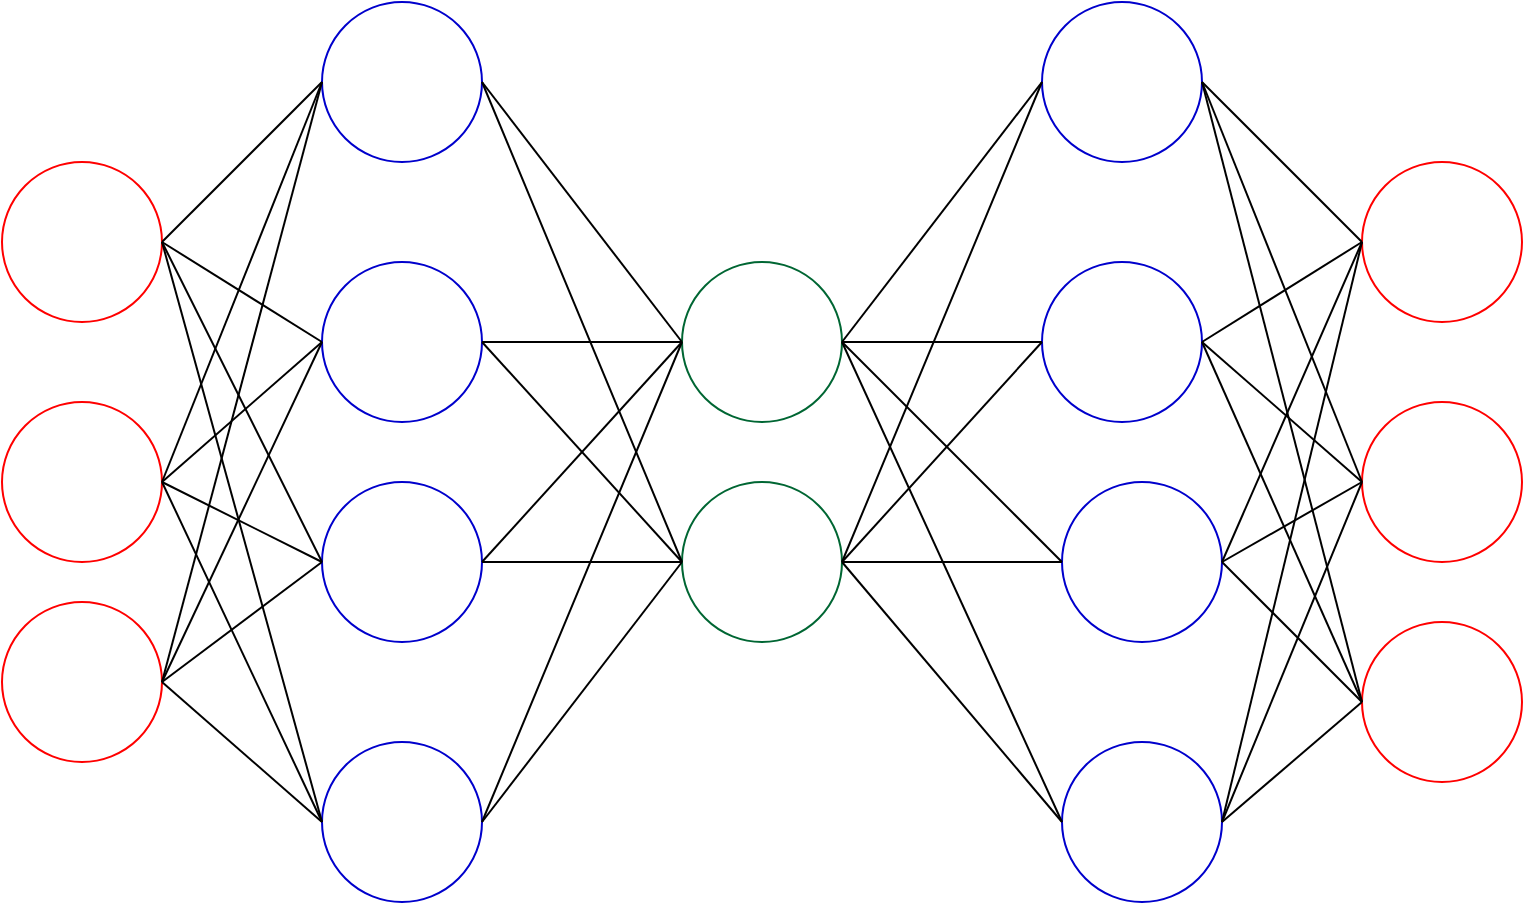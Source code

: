 <mxfile version="13.8.3" type="github">
  <diagram id="bF7WofOZELHusc3p6kdP" name="Page-1">
    <mxGraphModel dx="1122" dy="762" grid="1" gridSize="10" guides="1" tooltips="1" connect="1" arrows="1" fold="1" page="1" pageScale="1" pageWidth="827" pageHeight="1169" math="0" shadow="0">
      <root>
        <mxCell id="0" />
        <mxCell id="1" parent="0" />
        <mxCell id="8RDtpiy4XNeRuSiZVMDt-1" value="" style="ellipse;whiteSpace=wrap;html=1;aspect=fixed;strokeColor=#FF0000;" vertex="1" parent="1">
          <mxGeometry x="120" y="240" width="80" height="80" as="geometry" />
        </mxCell>
        <mxCell id="8RDtpiy4XNeRuSiZVMDt-4" value="" style="ellipse;whiteSpace=wrap;html=1;aspect=fixed;strokeColor=#0000CC;" vertex="1" parent="1">
          <mxGeometry x="280" y="160" width="80" height="80" as="geometry" />
        </mxCell>
        <mxCell id="8RDtpiy4XNeRuSiZVMDt-9" value="" style="ellipse;whiteSpace=wrap;html=1;aspect=fixed;strokeColor=#006633;" vertex="1" parent="1">
          <mxGeometry x="460" y="290" width="80" height="80" as="geometry" />
        </mxCell>
        <mxCell id="8RDtpiy4XNeRuSiZVMDt-18" value="" style="ellipse;whiteSpace=wrap;html=1;aspect=fixed;strokeColor=#FF0000;" vertex="1" parent="1">
          <mxGeometry x="120" y="360" width="80" height="80" as="geometry" />
        </mxCell>
        <mxCell id="8RDtpiy4XNeRuSiZVMDt-19" value="" style="ellipse;whiteSpace=wrap;html=1;aspect=fixed;strokeColor=#FF0000;" vertex="1" parent="1">
          <mxGeometry x="120" y="460" width="80" height="80" as="geometry" />
        </mxCell>
        <mxCell id="8RDtpiy4XNeRuSiZVMDt-20" value="" style="ellipse;whiteSpace=wrap;html=1;aspect=fixed;strokeColor=#0000CC;" vertex="1" parent="1">
          <mxGeometry x="280" y="290" width="80" height="80" as="geometry" />
        </mxCell>
        <mxCell id="8RDtpiy4XNeRuSiZVMDt-21" value="" style="ellipse;whiteSpace=wrap;html=1;aspect=fixed;strokeColor=#0000CC;" vertex="1" parent="1">
          <mxGeometry x="280" y="400" width="80" height="80" as="geometry" />
        </mxCell>
        <mxCell id="8RDtpiy4XNeRuSiZVMDt-22" value="" style="ellipse;whiteSpace=wrap;html=1;aspect=fixed;strokeColor=#0000CC;" vertex="1" parent="1">
          <mxGeometry x="280" y="530" width="80" height="80" as="geometry" />
        </mxCell>
        <mxCell id="8RDtpiy4XNeRuSiZVMDt-23" value="" style="ellipse;whiteSpace=wrap;html=1;aspect=fixed;strokeColor=#006633;" vertex="1" parent="1">
          <mxGeometry x="460" y="400" width="80" height="80" as="geometry" />
        </mxCell>
        <mxCell id="8RDtpiy4XNeRuSiZVMDt-35" value="" style="endArrow=none;html=1;entryX=0;entryY=0.5;entryDx=0;entryDy=0;exitX=1;exitY=0.5;exitDx=0;exitDy=0;" edge="1" parent="1" source="8RDtpiy4XNeRuSiZVMDt-1" target="8RDtpiy4XNeRuSiZVMDt-4">
          <mxGeometry width="50" height="50" relative="1" as="geometry">
            <mxPoint x="160" y="290" as="sourcePoint" />
            <mxPoint x="210" y="240" as="targetPoint" />
          </mxGeometry>
        </mxCell>
        <mxCell id="8RDtpiy4XNeRuSiZVMDt-36" value="" style="endArrow=none;html=1;exitX=0;exitY=0.5;exitDx=0;exitDy=0;entryX=1;entryY=0.5;entryDx=0;entryDy=0;" edge="1" parent="1" source="8RDtpiy4XNeRuSiZVMDt-20" target="8RDtpiy4XNeRuSiZVMDt-1">
          <mxGeometry width="50" height="50" relative="1" as="geometry">
            <mxPoint x="110" y="330" as="sourcePoint" />
            <mxPoint x="210" y="300" as="targetPoint" />
          </mxGeometry>
        </mxCell>
        <mxCell id="8RDtpiy4XNeRuSiZVMDt-37" value="" style="endArrow=none;html=1;exitX=0;exitY=0.5;exitDx=0;exitDy=0;entryX=1;entryY=0.5;entryDx=0;entryDy=0;" edge="1" parent="1" source="8RDtpiy4XNeRuSiZVMDt-21" target="8RDtpiy4XNeRuSiZVMDt-1">
          <mxGeometry width="50" height="50" relative="1" as="geometry">
            <mxPoint x="290" y="370" as="sourcePoint" />
            <mxPoint x="170" y="290" as="targetPoint" />
          </mxGeometry>
        </mxCell>
        <mxCell id="8RDtpiy4XNeRuSiZVMDt-38" value="" style="endArrow=none;html=1;exitX=0;exitY=0.5;exitDx=0;exitDy=0;entryX=1;entryY=0.5;entryDx=0;entryDy=0;" edge="1" parent="1" source="8RDtpiy4XNeRuSiZVMDt-22" target="8RDtpiy4XNeRuSiZVMDt-1">
          <mxGeometry width="50" height="50" relative="1" as="geometry">
            <mxPoint x="290.48" y="497.04" as="sourcePoint" />
            <mxPoint x="170" y="290" as="targetPoint" />
          </mxGeometry>
        </mxCell>
        <mxCell id="8RDtpiy4XNeRuSiZVMDt-39" value="" style="endArrow=none;html=1;exitX=0;exitY=0.5;exitDx=0;exitDy=0;entryX=1;entryY=0.5;entryDx=0;entryDy=0;" edge="1" parent="1" source="8RDtpiy4XNeRuSiZVMDt-4" target="8RDtpiy4XNeRuSiZVMDt-18">
          <mxGeometry width="50" height="50" relative="1" as="geometry">
            <mxPoint x="300.48" y="507.04" as="sourcePoint" />
            <mxPoint x="180" y="300" as="targetPoint" />
          </mxGeometry>
        </mxCell>
        <mxCell id="8RDtpiy4XNeRuSiZVMDt-40" value="" style="endArrow=none;html=1;exitX=0;exitY=0.5;exitDx=0;exitDy=0;entryX=1;entryY=0.5;entryDx=0;entryDy=0;" edge="1" parent="1" source="8RDtpiy4XNeRuSiZVMDt-20" target="8RDtpiy4XNeRuSiZVMDt-18">
          <mxGeometry width="50" height="50" relative="1" as="geometry">
            <mxPoint x="310.48" y="517.04" as="sourcePoint" />
            <mxPoint x="190" y="310" as="targetPoint" />
          </mxGeometry>
        </mxCell>
        <mxCell id="8RDtpiy4XNeRuSiZVMDt-41" value="" style="endArrow=none;html=1;entryX=1;entryY=0.5;entryDx=0;entryDy=0;exitX=0;exitY=0.5;exitDx=0;exitDy=0;" edge="1" parent="1" source="8RDtpiy4XNeRuSiZVMDt-21" target="8RDtpiy4XNeRuSiZVMDt-18">
          <mxGeometry width="50" height="50" relative="1" as="geometry">
            <mxPoint x="280" y="490" as="sourcePoint" />
            <mxPoint x="200" y="320" as="targetPoint" />
          </mxGeometry>
        </mxCell>
        <mxCell id="8RDtpiy4XNeRuSiZVMDt-42" value="" style="endArrow=none;html=1;exitX=0;exitY=0.5;exitDx=0;exitDy=0;entryX=1;entryY=0.5;entryDx=0;entryDy=0;" edge="1" parent="1" source="8RDtpiy4XNeRuSiZVMDt-22" target="8RDtpiy4XNeRuSiZVMDt-18">
          <mxGeometry width="50" height="50" relative="1" as="geometry">
            <mxPoint x="330.48" y="537.04" as="sourcePoint" />
            <mxPoint x="210" y="330" as="targetPoint" />
          </mxGeometry>
        </mxCell>
        <mxCell id="8RDtpiy4XNeRuSiZVMDt-43" value="" style="endArrow=none;html=1;exitX=0;exitY=0.5;exitDx=0;exitDy=0;entryX=1;entryY=0.5;entryDx=0;entryDy=0;" edge="1" parent="1" source="8RDtpiy4XNeRuSiZVMDt-4" target="8RDtpiy4XNeRuSiZVMDt-19">
          <mxGeometry width="50" height="50" relative="1" as="geometry">
            <mxPoint x="340.48" y="547.04" as="sourcePoint" />
            <mxPoint x="220" y="340" as="targetPoint" />
          </mxGeometry>
        </mxCell>
        <mxCell id="8RDtpiy4XNeRuSiZVMDt-44" value="" style="endArrow=none;html=1;exitX=0;exitY=0.5;exitDx=0;exitDy=0;entryX=1;entryY=0.5;entryDx=0;entryDy=0;" edge="1" parent="1" source="8RDtpiy4XNeRuSiZVMDt-20" target="8RDtpiy4XNeRuSiZVMDt-19">
          <mxGeometry width="50" height="50" relative="1" as="geometry">
            <mxPoint x="350.48" y="557.04" as="sourcePoint" />
            <mxPoint x="230" y="350" as="targetPoint" />
          </mxGeometry>
        </mxCell>
        <mxCell id="8RDtpiy4XNeRuSiZVMDt-45" value="" style="endArrow=none;html=1;exitX=0;exitY=0.5;exitDx=0;exitDy=0;entryX=1;entryY=0.5;entryDx=0;entryDy=0;" edge="1" parent="1" source="8RDtpiy4XNeRuSiZVMDt-21" target="8RDtpiy4XNeRuSiZVMDt-19">
          <mxGeometry width="50" height="50" relative="1" as="geometry">
            <mxPoint x="360.48" y="567.04" as="sourcePoint" />
            <mxPoint x="240" y="360" as="targetPoint" />
          </mxGeometry>
        </mxCell>
        <mxCell id="8RDtpiy4XNeRuSiZVMDt-46" value="" style="endArrow=none;html=1;exitX=1;exitY=0.5;exitDx=0;exitDy=0;entryX=0;entryY=0.5;entryDx=0;entryDy=0;" edge="1" parent="1" source="8RDtpiy4XNeRuSiZVMDt-4" target="8RDtpiy4XNeRuSiZVMDt-9">
          <mxGeometry width="50" height="50" relative="1" as="geometry">
            <mxPoint x="370" y="220" as="sourcePoint" />
            <mxPoint x="750" y="140" as="targetPoint" />
          </mxGeometry>
        </mxCell>
        <mxCell id="8RDtpiy4XNeRuSiZVMDt-47" value="" style="endArrow=none;html=1;exitX=1;exitY=0.5;exitDx=0;exitDy=0;entryX=0;entryY=0.5;entryDx=0;entryDy=0;" edge="1" parent="1" source="8RDtpiy4XNeRuSiZVMDt-4" target="8RDtpiy4XNeRuSiZVMDt-23">
          <mxGeometry width="50" height="50" relative="1" as="geometry">
            <mxPoint x="370" y="250" as="sourcePoint" />
            <mxPoint x="490" y="370" as="targetPoint" />
          </mxGeometry>
        </mxCell>
        <mxCell id="8RDtpiy4XNeRuSiZVMDt-49" value="" style="endArrow=none;html=1;exitX=1;exitY=0.5;exitDx=0;exitDy=0;entryX=0;entryY=0.5;entryDx=0;entryDy=0;" edge="1" parent="1" source="8RDtpiy4XNeRuSiZVMDt-20" target="8RDtpiy4XNeRuSiZVMDt-9">
          <mxGeometry width="50" height="50" relative="1" as="geometry">
            <mxPoint x="390" y="270" as="sourcePoint" />
            <mxPoint x="510" y="390" as="targetPoint" />
          </mxGeometry>
        </mxCell>
        <mxCell id="8RDtpiy4XNeRuSiZVMDt-50" value="" style="endArrow=none;html=1;exitX=1;exitY=0.5;exitDx=0;exitDy=0;entryX=0;entryY=0.5;entryDx=0;entryDy=0;" edge="1" parent="1" source="8RDtpiy4XNeRuSiZVMDt-20" target="8RDtpiy4XNeRuSiZVMDt-23">
          <mxGeometry width="50" height="50" relative="1" as="geometry">
            <mxPoint x="400" y="280" as="sourcePoint" />
            <mxPoint x="520" y="400" as="targetPoint" />
          </mxGeometry>
        </mxCell>
        <mxCell id="8RDtpiy4XNeRuSiZVMDt-51" value="" style="endArrow=none;html=1;exitX=1;exitY=0.5;exitDx=0;exitDy=0;entryX=0;entryY=0.5;entryDx=0;entryDy=0;" edge="1" parent="1" source="8RDtpiy4XNeRuSiZVMDt-21" target="8RDtpiy4XNeRuSiZVMDt-9">
          <mxGeometry width="50" height="50" relative="1" as="geometry">
            <mxPoint x="410" y="290" as="sourcePoint" />
            <mxPoint x="530" y="410" as="targetPoint" />
          </mxGeometry>
        </mxCell>
        <mxCell id="8RDtpiy4XNeRuSiZVMDt-52" value="" style="endArrow=none;html=1;exitX=1;exitY=0.5;exitDx=0;exitDy=0;entryX=0;entryY=0.5;entryDx=0;entryDy=0;" edge="1" parent="1" source="8RDtpiy4XNeRuSiZVMDt-21" target="8RDtpiy4XNeRuSiZVMDt-23">
          <mxGeometry width="50" height="50" relative="1" as="geometry">
            <mxPoint x="420" y="300" as="sourcePoint" />
            <mxPoint x="540" y="420" as="targetPoint" />
          </mxGeometry>
        </mxCell>
        <mxCell id="8RDtpiy4XNeRuSiZVMDt-53" value="" style="endArrow=none;html=1;exitX=1;exitY=0.5;exitDx=0;exitDy=0;entryX=0;entryY=0.5;entryDx=0;entryDy=0;" edge="1" parent="1" source="8RDtpiy4XNeRuSiZVMDt-22" target="8RDtpiy4XNeRuSiZVMDt-23">
          <mxGeometry width="50" height="50" relative="1" as="geometry">
            <mxPoint x="430" y="310" as="sourcePoint" />
            <mxPoint x="550" y="430" as="targetPoint" />
          </mxGeometry>
        </mxCell>
        <mxCell id="8RDtpiy4XNeRuSiZVMDt-54" value="" style="endArrow=none;html=1;exitX=1;exitY=0.5;exitDx=0;exitDy=0;entryX=0;entryY=0.5;entryDx=0;entryDy=0;" edge="1" parent="1" source="8RDtpiy4XNeRuSiZVMDt-22" target="8RDtpiy4XNeRuSiZVMDt-9">
          <mxGeometry width="50" height="50" relative="1" as="geometry">
            <mxPoint x="440" y="320" as="sourcePoint" />
            <mxPoint x="560" y="440" as="targetPoint" />
          </mxGeometry>
        </mxCell>
        <mxCell id="8RDtpiy4XNeRuSiZVMDt-55" value="" style="endArrow=none;html=1;exitX=1;exitY=0.5;exitDx=0;exitDy=0;entryX=0;entryY=0.5;entryDx=0;entryDy=0;" edge="1" parent="1" source="8RDtpiy4XNeRuSiZVMDt-19" target="8RDtpiy4XNeRuSiZVMDt-22">
          <mxGeometry width="50" height="50" relative="1" as="geometry">
            <mxPoint x="450" y="330" as="sourcePoint" />
            <mxPoint x="570" y="450" as="targetPoint" />
          </mxGeometry>
        </mxCell>
        <mxCell id="8RDtpiy4XNeRuSiZVMDt-77" value="" style="ellipse;whiteSpace=wrap;html=1;aspect=fixed;strokeColor=#FF0000;direction=west;" vertex="1" parent="1">
          <mxGeometry x="800" y="240" width="80" height="80" as="geometry" />
        </mxCell>
        <mxCell id="8RDtpiy4XNeRuSiZVMDt-78" value="" style="ellipse;whiteSpace=wrap;html=1;aspect=fixed;strokeColor=#0000CC;direction=west;" vertex="1" parent="1">
          <mxGeometry x="640" y="160" width="80" height="80" as="geometry" />
        </mxCell>
        <mxCell id="8RDtpiy4XNeRuSiZVMDt-79" value="" style="ellipse;whiteSpace=wrap;html=1;aspect=fixed;strokeColor=#FF0000;direction=west;" vertex="1" parent="1">
          <mxGeometry x="800" y="360" width="80" height="80" as="geometry" />
        </mxCell>
        <mxCell id="8RDtpiy4XNeRuSiZVMDt-80" value="" style="ellipse;whiteSpace=wrap;html=1;aspect=fixed;strokeColor=#FF0000;direction=west;" vertex="1" parent="1">
          <mxGeometry x="800" y="470" width="80" height="80" as="geometry" />
        </mxCell>
        <mxCell id="8RDtpiy4XNeRuSiZVMDt-81" value="" style="ellipse;whiteSpace=wrap;html=1;aspect=fixed;strokeColor=#0000CC;direction=west;" vertex="1" parent="1">
          <mxGeometry x="640" y="290" width="80" height="80" as="geometry" />
        </mxCell>
        <mxCell id="8RDtpiy4XNeRuSiZVMDt-82" value="" style="ellipse;whiteSpace=wrap;html=1;aspect=fixed;strokeColor=#0000CC;direction=west;" vertex="1" parent="1">
          <mxGeometry x="650" y="400" width="80" height="80" as="geometry" />
        </mxCell>
        <mxCell id="8RDtpiy4XNeRuSiZVMDt-83" value="" style="ellipse;whiteSpace=wrap;html=1;aspect=fixed;strokeColor=#0000CC;direction=west;" vertex="1" parent="1">
          <mxGeometry x="650" y="530" width="80" height="80" as="geometry" />
        </mxCell>
        <mxCell id="8RDtpiy4XNeRuSiZVMDt-84" value="" style="endArrow=none;html=1;entryX=0;entryY=0.5;entryDx=0;entryDy=0;exitX=1;exitY=0.5;exitDx=0;exitDy=0;" edge="1" parent="1" source="8RDtpiy4XNeRuSiZVMDt-77" target="8RDtpiy4XNeRuSiZVMDt-78">
          <mxGeometry width="50" height="50" relative="1" as="geometry">
            <mxPoint x="920" y="260" as="sourcePoint" />
            <mxPoint x="970" y="210" as="targetPoint" />
          </mxGeometry>
        </mxCell>
        <mxCell id="8RDtpiy4XNeRuSiZVMDt-85" value="" style="endArrow=none;html=1;exitX=0;exitY=0.5;exitDx=0;exitDy=0;entryX=1;entryY=0.5;entryDx=0;entryDy=0;" edge="1" parent="1" source="8RDtpiy4XNeRuSiZVMDt-81" target="8RDtpiy4XNeRuSiZVMDt-77">
          <mxGeometry width="50" height="50" relative="1" as="geometry">
            <mxPoint x="870" y="300" as="sourcePoint" />
            <mxPoint x="970" y="270" as="targetPoint" />
          </mxGeometry>
        </mxCell>
        <mxCell id="8RDtpiy4XNeRuSiZVMDt-86" value="" style="endArrow=none;html=1;exitX=0;exitY=0.5;exitDx=0;exitDy=0;entryX=1;entryY=0.5;entryDx=0;entryDy=0;" edge="1" parent="1" source="8RDtpiy4XNeRuSiZVMDt-82" target="8RDtpiy4XNeRuSiZVMDt-77">
          <mxGeometry width="50" height="50" relative="1" as="geometry">
            <mxPoint x="1050" y="340" as="sourcePoint" />
            <mxPoint x="930" y="260" as="targetPoint" />
          </mxGeometry>
        </mxCell>
        <mxCell id="8RDtpiy4XNeRuSiZVMDt-87" value="" style="endArrow=none;html=1;exitX=0;exitY=0.5;exitDx=0;exitDy=0;entryX=1;entryY=0.5;entryDx=0;entryDy=0;" edge="1" parent="1" source="8RDtpiy4XNeRuSiZVMDt-83" target="8RDtpiy4XNeRuSiZVMDt-77">
          <mxGeometry width="50" height="50" relative="1" as="geometry">
            <mxPoint x="1050.48" y="467.04" as="sourcePoint" />
            <mxPoint x="930" y="260" as="targetPoint" />
          </mxGeometry>
        </mxCell>
        <mxCell id="8RDtpiy4XNeRuSiZVMDt-88" value="" style="endArrow=none;html=1;exitX=0;exitY=0.5;exitDx=0;exitDy=0;entryX=1;entryY=0.5;entryDx=0;entryDy=0;" edge="1" parent="1" source="8RDtpiy4XNeRuSiZVMDt-78" target="8RDtpiy4XNeRuSiZVMDt-79">
          <mxGeometry width="50" height="50" relative="1" as="geometry">
            <mxPoint x="1060.48" y="477.04" as="sourcePoint" />
            <mxPoint x="940" y="270" as="targetPoint" />
          </mxGeometry>
        </mxCell>
        <mxCell id="8RDtpiy4XNeRuSiZVMDt-89" value="" style="endArrow=none;html=1;exitX=0;exitY=0.5;exitDx=0;exitDy=0;entryX=1;entryY=0.5;entryDx=0;entryDy=0;" edge="1" parent="1" source="8RDtpiy4XNeRuSiZVMDt-81" target="8RDtpiy4XNeRuSiZVMDt-79">
          <mxGeometry width="50" height="50" relative="1" as="geometry">
            <mxPoint x="1070.48" y="487.04" as="sourcePoint" />
            <mxPoint x="950" y="280" as="targetPoint" />
          </mxGeometry>
        </mxCell>
        <mxCell id="8RDtpiy4XNeRuSiZVMDt-90" value="" style="endArrow=none;html=1;entryX=1;entryY=0.5;entryDx=0;entryDy=0;exitX=0;exitY=0.5;exitDx=0;exitDy=0;" edge="1" parent="1" source="8RDtpiy4XNeRuSiZVMDt-82" target="8RDtpiy4XNeRuSiZVMDt-79">
          <mxGeometry width="50" height="50" relative="1" as="geometry">
            <mxPoint x="1040" y="460" as="sourcePoint" />
            <mxPoint x="960" y="290" as="targetPoint" />
          </mxGeometry>
        </mxCell>
        <mxCell id="8RDtpiy4XNeRuSiZVMDt-91" value="" style="endArrow=none;html=1;exitX=0;exitY=0.5;exitDx=0;exitDy=0;entryX=1;entryY=0.5;entryDx=0;entryDy=0;" edge="1" parent="1" source="8RDtpiy4XNeRuSiZVMDt-83" target="8RDtpiy4XNeRuSiZVMDt-79">
          <mxGeometry width="50" height="50" relative="1" as="geometry">
            <mxPoint x="1090.48" y="507.04" as="sourcePoint" />
            <mxPoint x="970" y="300" as="targetPoint" />
          </mxGeometry>
        </mxCell>
        <mxCell id="8RDtpiy4XNeRuSiZVMDt-92" value="" style="endArrow=none;html=1;exitX=0;exitY=0.5;exitDx=0;exitDy=0;entryX=1;entryY=0.5;entryDx=0;entryDy=0;" edge="1" parent="1" source="8RDtpiy4XNeRuSiZVMDt-78" target="8RDtpiy4XNeRuSiZVMDt-80">
          <mxGeometry width="50" height="50" relative="1" as="geometry">
            <mxPoint x="1100.48" y="517.04" as="sourcePoint" />
            <mxPoint x="980" y="310" as="targetPoint" />
          </mxGeometry>
        </mxCell>
        <mxCell id="8RDtpiy4XNeRuSiZVMDt-93" value="" style="endArrow=none;html=1;exitX=0;exitY=0.5;exitDx=0;exitDy=0;entryX=1;entryY=0.5;entryDx=0;entryDy=0;" edge="1" parent="1" source="8RDtpiy4XNeRuSiZVMDt-81" target="8RDtpiy4XNeRuSiZVMDt-80">
          <mxGeometry width="50" height="50" relative="1" as="geometry">
            <mxPoint x="1110.48" y="527.04" as="sourcePoint" />
            <mxPoint x="990" y="320" as="targetPoint" />
          </mxGeometry>
        </mxCell>
        <mxCell id="8RDtpiy4XNeRuSiZVMDt-94" value="" style="endArrow=none;html=1;exitX=0;exitY=0.5;exitDx=0;exitDy=0;entryX=1;entryY=0.5;entryDx=0;entryDy=0;" edge="1" parent="1" source="8RDtpiy4XNeRuSiZVMDt-82" target="8RDtpiy4XNeRuSiZVMDt-80">
          <mxGeometry width="50" height="50" relative="1" as="geometry">
            <mxPoint x="1120.48" y="537.04" as="sourcePoint" />
            <mxPoint x="1000" y="330" as="targetPoint" />
          </mxGeometry>
        </mxCell>
        <mxCell id="8RDtpiy4XNeRuSiZVMDt-95" value="" style="endArrow=none;html=1;exitX=1;exitY=0.5;exitDx=0;exitDy=0;entryX=0;entryY=0.5;entryDx=0;entryDy=0;" edge="1" parent="1" source="8RDtpiy4XNeRuSiZVMDt-80" target="8RDtpiy4XNeRuSiZVMDt-83">
          <mxGeometry width="50" height="50" relative="1" as="geometry">
            <mxPoint x="1210" y="300" as="sourcePoint" />
            <mxPoint x="1330" y="420" as="targetPoint" />
          </mxGeometry>
        </mxCell>
        <mxCell id="8RDtpiy4XNeRuSiZVMDt-96" value="" style="endArrow=none;html=1;exitX=1;exitY=0.5;exitDx=0;exitDy=0;entryX=1;entryY=0.5;entryDx=0;entryDy=0;" edge="1" parent="1" source="8RDtpiy4XNeRuSiZVMDt-78" target="8RDtpiy4XNeRuSiZVMDt-9">
          <mxGeometry width="50" height="50" relative="1" as="geometry">
            <mxPoint x="370" y="220" as="sourcePoint" />
            <mxPoint x="490" y="370" as="targetPoint" />
          </mxGeometry>
        </mxCell>
        <mxCell id="8RDtpiy4XNeRuSiZVMDt-97" value="" style="endArrow=none;html=1;exitX=1;exitY=0.5;exitDx=0;exitDy=0;entryX=1;entryY=0.5;entryDx=0;entryDy=0;" edge="1" parent="1" source="8RDtpiy4XNeRuSiZVMDt-9" target="8RDtpiy4XNeRuSiZVMDt-81">
          <mxGeometry width="50" height="50" relative="1" as="geometry">
            <mxPoint x="570" y="370" as="sourcePoint" />
            <mxPoint x="690" y="520" as="targetPoint" />
          </mxGeometry>
        </mxCell>
        <mxCell id="8RDtpiy4XNeRuSiZVMDt-98" value="" style="endArrow=none;html=1;exitX=1;exitY=0.5;exitDx=0;exitDy=0;entryX=1;entryY=0.5;entryDx=0;entryDy=0;" edge="1" parent="1" source="8RDtpiy4XNeRuSiZVMDt-82" target="8RDtpiy4XNeRuSiZVMDt-9">
          <mxGeometry width="50" height="50" relative="1" as="geometry">
            <mxPoint x="570" y="370" as="sourcePoint" />
            <mxPoint x="650" y="360" as="targetPoint" />
          </mxGeometry>
        </mxCell>
        <mxCell id="8RDtpiy4XNeRuSiZVMDt-99" value="" style="endArrow=none;html=1;exitX=1;exitY=0.5;exitDx=0;exitDy=0;entryX=1;entryY=0.5;entryDx=0;entryDy=0;" edge="1" parent="1" source="8RDtpiy4XNeRuSiZVMDt-9" target="8RDtpiy4XNeRuSiZVMDt-83">
          <mxGeometry width="50" height="50" relative="1" as="geometry">
            <mxPoint x="580" y="380" as="sourcePoint" />
            <mxPoint x="660" y="370" as="targetPoint" />
          </mxGeometry>
        </mxCell>
        <mxCell id="8RDtpiy4XNeRuSiZVMDt-100" value="" style="endArrow=none;html=1;exitX=1;exitY=0.5;exitDx=0;exitDy=0;entryX=1;entryY=0.5;entryDx=0;entryDy=0;" edge="1" parent="1" source="8RDtpiy4XNeRuSiZVMDt-23" target="8RDtpiy4XNeRuSiZVMDt-78">
          <mxGeometry width="50" height="50" relative="1" as="geometry">
            <mxPoint x="590" y="390" as="sourcePoint" />
            <mxPoint x="670" y="380" as="targetPoint" />
          </mxGeometry>
        </mxCell>
        <mxCell id="8RDtpiy4XNeRuSiZVMDt-101" value="" style="endArrow=none;html=1;exitX=1;exitY=0.5;exitDx=0;exitDy=0;entryX=1;entryY=0.5;entryDx=0;entryDy=0;" edge="1" parent="1" source="8RDtpiy4XNeRuSiZVMDt-23" target="8RDtpiy4XNeRuSiZVMDt-81">
          <mxGeometry width="50" height="50" relative="1" as="geometry">
            <mxPoint x="600" y="400" as="sourcePoint" />
            <mxPoint x="680" y="390" as="targetPoint" />
          </mxGeometry>
        </mxCell>
        <mxCell id="8RDtpiy4XNeRuSiZVMDt-102" value="" style="endArrow=none;html=1;exitX=1;exitY=0.5;exitDx=0;exitDy=0;entryX=1;entryY=0.5;entryDx=0;entryDy=0;" edge="1" parent="1" source="8RDtpiy4XNeRuSiZVMDt-23" target="8RDtpiy4XNeRuSiZVMDt-82">
          <mxGeometry width="50" height="50" relative="1" as="geometry">
            <mxPoint x="610" y="410" as="sourcePoint" />
            <mxPoint x="690" y="400" as="targetPoint" />
          </mxGeometry>
        </mxCell>
        <mxCell id="8RDtpiy4XNeRuSiZVMDt-103" value="" style="endArrow=none;html=1;exitX=1;exitY=0.5;exitDx=0;exitDy=0;entryX=1;entryY=0.5;entryDx=0;entryDy=0;" edge="1" parent="1" source="8RDtpiy4XNeRuSiZVMDt-23" target="8RDtpiy4XNeRuSiZVMDt-83">
          <mxGeometry width="50" height="50" relative="1" as="geometry">
            <mxPoint x="620" y="420" as="sourcePoint" />
            <mxPoint x="700" y="410" as="targetPoint" />
          </mxGeometry>
        </mxCell>
      </root>
    </mxGraphModel>
  </diagram>
</mxfile>

